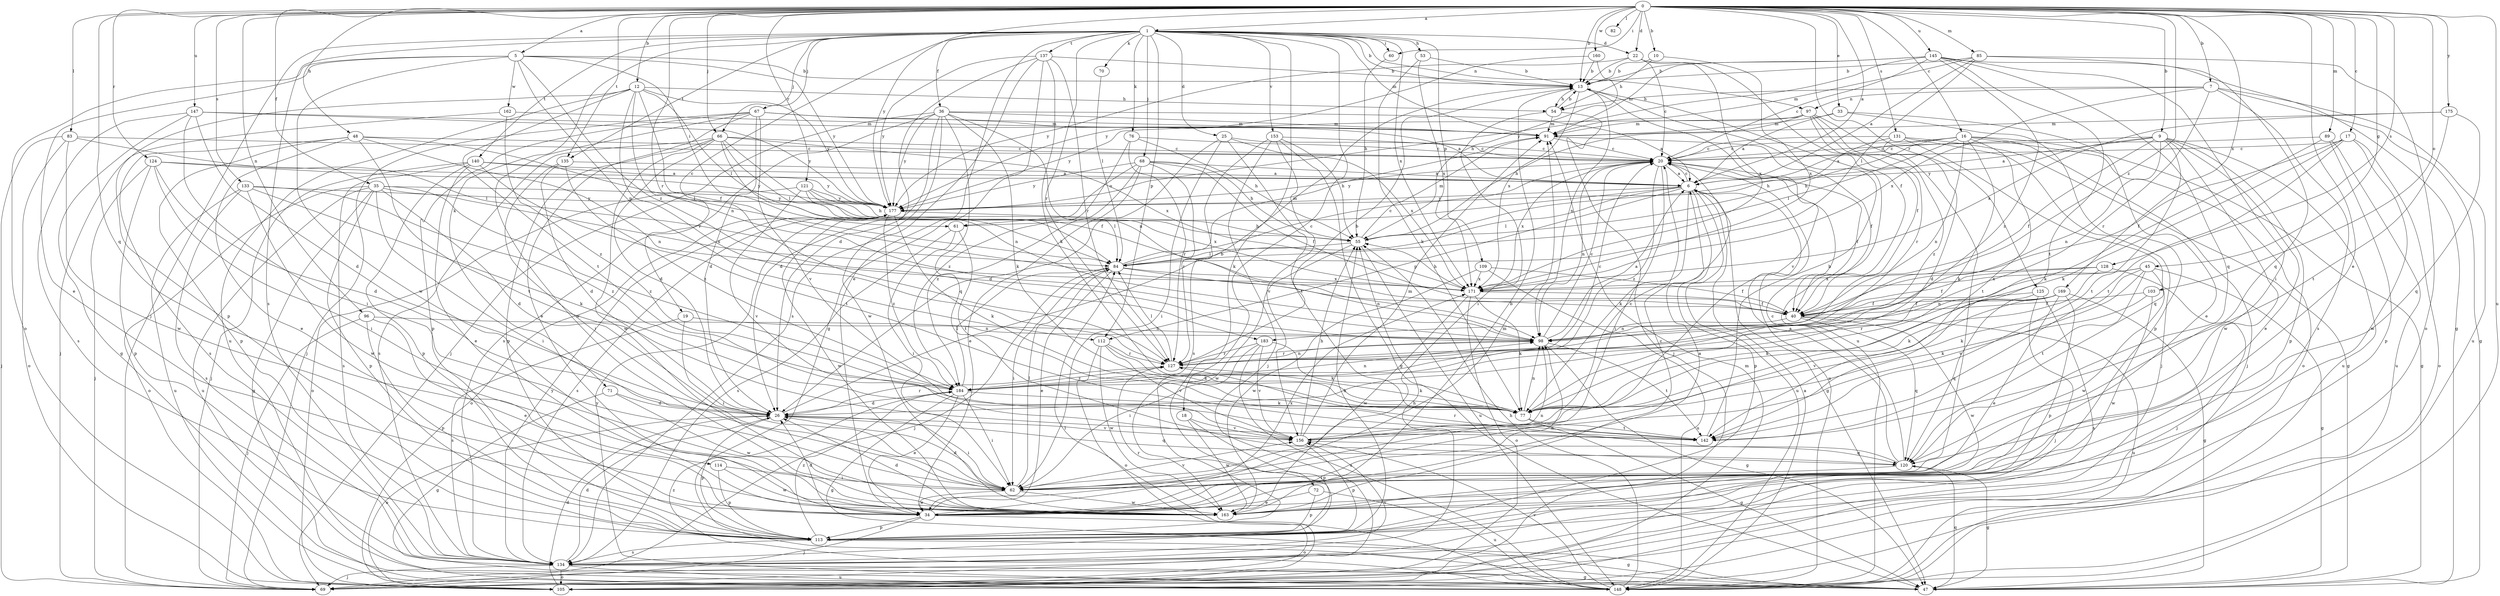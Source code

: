 strict digraph  {
0;
1;
5;
6;
7;
9;
10;
12;
13;
16;
17;
18;
19;
20;
22;
25;
26;
33;
34;
35;
36;
40;
45;
47;
48;
53;
54;
55;
60;
61;
62;
66;
67;
68;
69;
70;
71;
72;
76;
77;
82;
83;
84;
85;
89;
91;
96;
97;
98;
103;
105;
109;
112;
113;
114;
120;
121;
124;
125;
127;
128;
131;
133;
134;
135;
137;
140;
142;
145;
147;
148;
153;
156;
160;
162;
163;
169;
171;
175;
177;
183;
184;
0 -> 1  [label=a];
0 -> 5  [label=a];
0 -> 6  [label=a];
0 -> 7  [label=b];
0 -> 9  [label=b];
0 -> 10  [label=b];
0 -> 12  [label=b];
0 -> 13  [label=b];
0 -> 16  [label=c];
0 -> 17  [label=c];
0 -> 22  [label=d];
0 -> 33  [label=e];
0 -> 34  [label=e];
0 -> 35  [label=f];
0 -> 45  [label=g];
0 -> 48  [label=h];
0 -> 60  [label=i];
0 -> 66  [label=j];
0 -> 82  [label=l];
0 -> 83  [label=l];
0 -> 85  [label=m];
0 -> 89  [label=m];
0 -> 96  [label=n];
0 -> 103  [label=o];
0 -> 114  [label=q];
0 -> 121  [label=r];
0 -> 124  [label=r];
0 -> 125  [label=r];
0 -> 127  [label=r];
0 -> 128  [label=s];
0 -> 131  [label=s];
0 -> 133  [label=s];
0 -> 135  [label=t];
0 -> 145  [label=u];
0 -> 147  [label=u];
0 -> 148  [label=u];
0 -> 160  [label=w];
0 -> 169  [label=x];
0 -> 175  [label=y];
0 -> 177  [label=y];
0 -> 183  [label=z];
1 -> 13  [label=b];
1 -> 18  [label=c];
1 -> 19  [label=c];
1 -> 22  [label=d];
1 -> 25  [label=d];
1 -> 34  [label=e];
1 -> 36  [label=f];
1 -> 53  [label=h];
1 -> 60  [label=i];
1 -> 66  [label=j];
1 -> 67  [label=j];
1 -> 68  [label=j];
1 -> 69  [label=j];
1 -> 70  [label=k];
1 -> 71  [label=k];
1 -> 72  [label=k];
1 -> 76  [label=k];
1 -> 91  [label=m];
1 -> 97  [label=n];
1 -> 109  [label=p];
1 -> 112  [label=p];
1 -> 127  [label=r];
1 -> 134  [label=s];
1 -> 135  [label=t];
1 -> 137  [label=t];
1 -> 140  [label=t];
1 -> 153  [label=v];
1 -> 171  [label=x];
5 -> 13  [label=b];
5 -> 34  [label=e];
5 -> 61  [label=i];
5 -> 105  [label=o];
5 -> 112  [label=p];
5 -> 162  [label=w];
5 -> 163  [label=w];
5 -> 177  [label=y];
5 -> 183  [label=z];
6 -> 20  [label=c];
6 -> 47  [label=g];
6 -> 61  [label=i];
6 -> 77  [label=k];
6 -> 84  [label=l];
6 -> 112  [label=p];
6 -> 113  [label=p];
6 -> 148  [label=u];
6 -> 177  [label=y];
7 -> 47  [label=g];
7 -> 54  [label=h];
7 -> 97  [label=n];
7 -> 127  [label=r];
7 -> 134  [label=s];
7 -> 148  [label=u];
7 -> 171  [label=x];
9 -> 6  [label=a];
9 -> 20  [label=c];
9 -> 34  [label=e];
9 -> 40  [label=f];
9 -> 98  [label=n];
9 -> 113  [label=p];
9 -> 142  [label=t];
9 -> 148  [label=u];
9 -> 163  [label=w];
9 -> 177  [label=y];
10 -> 13  [label=b];
10 -> 54  [label=h];
10 -> 171  [label=x];
12 -> 40  [label=f];
12 -> 54  [label=h];
12 -> 84  [label=l];
12 -> 98  [label=n];
12 -> 113  [label=p];
12 -> 127  [label=r];
12 -> 142  [label=t];
12 -> 148  [label=u];
12 -> 177  [label=y];
13 -> 54  [label=h];
13 -> 98  [label=n];
13 -> 148  [label=u];
13 -> 156  [label=v];
13 -> 171  [label=x];
16 -> 6  [label=a];
16 -> 20  [label=c];
16 -> 47  [label=g];
16 -> 55  [label=h];
16 -> 69  [label=j];
16 -> 77  [label=k];
16 -> 84  [label=l];
16 -> 98  [label=n];
16 -> 105  [label=o];
16 -> 142  [label=t];
17 -> 20  [label=c];
17 -> 40  [label=f];
17 -> 77  [label=k];
17 -> 105  [label=o];
17 -> 142  [label=t];
17 -> 163  [label=w];
18 -> 113  [label=p];
18 -> 156  [label=v];
18 -> 163  [label=w];
19 -> 62  [label=i];
19 -> 98  [label=n];
19 -> 134  [label=s];
20 -> 6  [label=a];
20 -> 40  [label=f];
20 -> 62  [label=i];
20 -> 98  [label=n];
20 -> 148  [label=u];
20 -> 171  [label=x];
20 -> 177  [label=y];
20 -> 184  [label=z];
22 -> 13  [label=b];
22 -> 20  [label=c];
22 -> 40  [label=f];
22 -> 171  [label=x];
22 -> 177  [label=y];
25 -> 20  [label=c];
25 -> 26  [label=d];
25 -> 62  [label=i];
25 -> 142  [label=t];
25 -> 171  [label=x];
26 -> 13  [label=b];
26 -> 62  [label=i];
26 -> 105  [label=o];
26 -> 113  [label=p];
26 -> 120  [label=q];
26 -> 127  [label=r];
26 -> 156  [label=v];
33 -> 6  [label=a];
33 -> 34  [label=e];
33 -> 91  [label=m];
33 -> 113  [label=p];
34 -> 6  [label=a];
34 -> 26  [label=d];
34 -> 69  [label=j];
34 -> 91  [label=m];
34 -> 98  [label=n];
34 -> 105  [label=o];
34 -> 113  [label=p];
34 -> 171  [label=x];
35 -> 26  [label=d];
35 -> 47  [label=g];
35 -> 62  [label=i];
35 -> 105  [label=o];
35 -> 113  [label=p];
35 -> 148  [label=u];
35 -> 171  [label=x];
35 -> 177  [label=y];
35 -> 184  [label=z];
36 -> 6  [label=a];
36 -> 26  [label=d];
36 -> 69  [label=j];
36 -> 77  [label=k];
36 -> 91  [label=m];
36 -> 98  [label=n];
36 -> 120  [label=q];
36 -> 134  [label=s];
36 -> 163  [label=w];
36 -> 177  [label=y];
40 -> 98  [label=n];
40 -> 120  [label=q];
40 -> 148  [label=u];
40 -> 163  [label=w];
45 -> 47  [label=g];
45 -> 77  [label=k];
45 -> 98  [label=n];
45 -> 142  [label=t];
45 -> 156  [label=v];
45 -> 163  [label=w];
45 -> 171  [label=x];
47 -> 120  [label=q];
48 -> 20  [label=c];
48 -> 34  [label=e];
48 -> 84  [label=l];
48 -> 98  [label=n];
48 -> 113  [label=p];
48 -> 134  [label=s];
48 -> 142  [label=t];
53 -> 13  [label=b];
53 -> 77  [label=k];
53 -> 171  [label=x];
54 -> 13  [label=b];
54 -> 62  [label=i];
54 -> 69  [label=j];
54 -> 91  [label=m];
55 -> 84  [label=l];
55 -> 91  [label=m];
55 -> 148  [label=u];
55 -> 163  [label=w];
60 -> 55  [label=h];
61 -> 62  [label=i];
61 -> 134  [label=s];
61 -> 142  [label=t];
62 -> 26  [label=d];
62 -> 34  [label=e];
62 -> 84  [label=l];
62 -> 98  [label=n];
62 -> 156  [label=v];
62 -> 163  [label=w];
66 -> 20  [label=c];
66 -> 26  [label=d];
66 -> 40  [label=f];
66 -> 84  [label=l];
66 -> 98  [label=n];
66 -> 113  [label=p];
66 -> 134  [label=s];
66 -> 163  [label=w];
66 -> 171  [label=x];
67 -> 6  [label=a];
67 -> 26  [label=d];
67 -> 34  [label=e];
67 -> 69  [label=j];
67 -> 91  [label=m];
67 -> 113  [label=p];
67 -> 156  [label=v];
67 -> 163  [label=w];
68 -> 6  [label=a];
68 -> 34  [label=e];
68 -> 40  [label=f];
68 -> 55  [label=h];
68 -> 127  [label=r];
68 -> 177  [label=y];
68 -> 184  [label=z];
68 -> 61  [label=o];
70 -> 84  [label=l];
71 -> 26  [label=d];
71 -> 47  [label=g];
71 -> 163  [label=w];
72 -> 34  [label=e];
72 -> 113  [label=p];
72 -> 148  [label=u];
76 -> 20  [label=c];
76 -> 55  [label=h];
76 -> 127  [label=r];
76 -> 184  [label=z];
77 -> 47  [label=g];
77 -> 98  [label=n];
77 -> 142  [label=t];
83 -> 20  [label=c];
83 -> 69  [label=j];
83 -> 84  [label=l];
83 -> 105  [label=o];
83 -> 163  [label=w];
84 -> 20  [label=c];
84 -> 34  [label=e];
84 -> 62  [label=i];
84 -> 69  [label=j];
84 -> 91  [label=m];
84 -> 98  [label=n];
84 -> 171  [label=x];
85 -> 6  [label=a];
85 -> 13  [label=b];
85 -> 84  [label=l];
85 -> 91  [label=m];
85 -> 105  [label=o];
85 -> 120  [label=q];
89 -> 20  [label=c];
89 -> 77  [label=k];
89 -> 113  [label=p];
89 -> 148  [label=u];
91 -> 20  [label=c];
91 -> 40  [label=f];
96 -> 34  [label=e];
96 -> 69  [label=j];
96 -> 98  [label=n];
96 -> 113  [label=p];
97 -> 40  [label=f];
97 -> 55  [label=h];
97 -> 62  [label=i];
97 -> 91  [label=m];
97 -> 127  [label=r];
97 -> 177  [label=y];
97 -> 184  [label=z];
98 -> 6  [label=a];
98 -> 20  [label=c];
98 -> 47  [label=g];
98 -> 127  [label=r];
98 -> 142  [label=t];
103 -> 40  [label=f];
103 -> 77  [label=k];
103 -> 163  [label=w];
105 -> 26  [label=d];
105 -> 91  [label=m];
109 -> 40  [label=f];
109 -> 148  [label=u];
109 -> 163  [label=w];
109 -> 171  [label=x];
112 -> 77  [label=k];
112 -> 105  [label=o];
112 -> 127  [label=r];
112 -> 156  [label=v];
112 -> 163  [label=w];
113 -> 47  [label=g];
113 -> 55  [label=h];
113 -> 127  [label=r];
113 -> 134  [label=s];
113 -> 184  [label=z];
114 -> 62  [label=i];
114 -> 113  [label=p];
114 -> 163  [label=w];
120 -> 6  [label=a];
120 -> 20  [label=c];
120 -> 47  [label=g];
120 -> 62  [label=i];
120 -> 127  [label=r];
121 -> 55  [label=h];
121 -> 84  [label=l];
121 -> 105  [label=o];
121 -> 156  [label=v];
121 -> 171  [label=x];
121 -> 177  [label=y];
124 -> 6  [label=a];
124 -> 26  [label=d];
124 -> 62  [label=i];
124 -> 69  [label=j];
124 -> 113  [label=p];
124 -> 177  [label=y];
125 -> 40  [label=f];
125 -> 69  [label=j];
125 -> 120  [label=q];
125 -> 134  [label=s];
127 -> 13  [label=b];
127 -> 20  [label=c];
127 -> 77  [label=k];
127 -> 84  [label=l];
127 -> 98  [label=n];
127 -> 184  [label=z];
128 -> 40  [label=f];
128 -> 69  [label=j];
128 -> 77  [label=k];
128 -> 171  [label=x];
131 -> 20  [label=c];
131 -> 26  [label=d];
131 -> 47  [label=g];
131 -> 55  [label=h];
131 -> 69  [label=j];
131 -> 120  [label=q];
133 -> 77  [label=k];
133 -> 134  [label=s];
133 -> 148  [label=u];
133 -> 163  [label=w];
133 -> 177  [label=y];
133 -> 184  [label=z];
134 -> 26  [label=d];
134 -> 47  [label=g];
134 -> 55  [label=h];
134 -> 69  [label=j];
134 -> 105  [label=o];
134 -> 148  [label=u];
134 -> 156  [label=v];
134 -> 177  [label=y];
135 -> 6  [label=a];
135 -> 26  [label=d];
135 -> 62  [label=i];
135 -> 184  [label=z];
137 -> 13  [label=b];
137 -> 26  [label=d];
137 -> 47  [label=g];
137 -> 77  [label=k];
137 -> 127  [label=r];
137 -> 134  [label=s];
137 -> 177  [label=y];
140 -> 6  [label=a];
140 -> 34  [label=e];
140 -> 69  [label=j];
140 -> 113  [label=p];
140 -> 134  [label=s];
140 -> 142  [label=t];
140 -> 177  [label=y];
142 -> 13  [label=b];
145 -> 13  [label=b];
145 -> 20  [label=c];
145 -> 47  [label=g];
145 -> 62  [label=i];
145 -> 91  [label=m];
145 -> 120  [label=q];
145 -> 142  [label=t];
145 -> 177  [label=y];
145 -> 184  [label=z];
147 -> 26  [label=d];
147 -> 47  [label=g];
147 -> 62  [label=i];
147 -> 91  [label=m];
147 -> 134  [label=s];
147 -> 177  [label=y];
148 -> 6  [label=a];
148 -> 55  [label=h];
148 -> 84  [label=l];
148 -> 156  [label=v];
148 -> 177  [label=y];
148 -> 184  [label=z];
153 -> 20  [label=c];
153 -> 47  [label=g];
153 -> 55  [label=h];
153 -> 69  [label=j];
153 -> 134  [label=s];
153 -> 156  [label=v];
156 -> 20  [label=c];
156 -> 55  [label=h];
156 -> 91  [label=m];
156 -> 113  [label=p];
156 -> 120  [label=q];
160 -> 13  [label=b];
160 -> 55  [label=h];
160 -> 177  [label=y];
162 -> 69  [label=j];
162 -> 91  [label=m];
162 -> 184  [label=z];
163 -> 13  [label=b];
163 -> 20  [label=c];
163 -> 26  [label=d];
169 -> 34  [label=e];
169 -> 40  [label=f];
169 -> 47  [label=g];
169 -> 77  [label=k];
169 -> 113  [label=p];
169 -> 127  [label=r];
169 -> 156  [label=v];
171 -> 40  [label=f];
171 -> 55  [label=h];
171 -> 77  [label=k];
171 -> 105  [label=o];
171 -> 163  [label=w];
175 -> 91  [label=m];
175 -> 120  [label=q];
175 -> 142  [label=t];
175 -> 171  [label=x];
177 -> 55  [label=h];
177 -> 77  [label=k];
177 -> 105  [label=o];
177 -> 134  [label=s];
177 -> 163  [label=w];
177 -> 184  [label=z];
183 -> 62  [label=i];
183 -> 77  [label=k];
183 -> 127  [label=r];
183 -> 148  [label=u];
183 -> 156  [label=v];
184 -> 26  [label=d];
184 -> 34  [label=e];
184 -> 47  [label=g];
184 -> 62  [label=i];
184 -> 77  [label=k];
184 -> 84  [label=l];
184 -> 98  [label=n];
}
